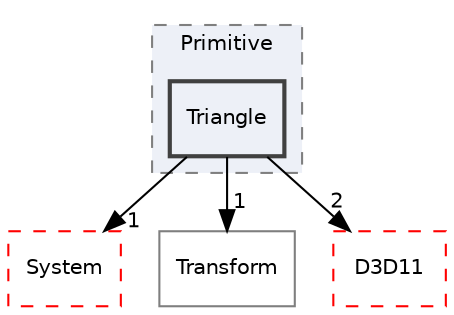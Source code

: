 digraph "C:/Users/shiih/Desktop/kiyosumi/DX11Template/Source/Game/Component/Primitive/Triangle"
{
 // LATEX_PDF_SIZE
  edge [fontname="Helvetica",fontsize="10",labelfontname="Helvetica",labelfontsize="10"];
  node [fontname="Helvetica",fontsize="10",shape=record];
  compound=true
  subgraph clusterdir_e6981510234aa89feebb692c109ba64f {
    graph [ bgcolor="#edf0f7", pencolor="grey50", style="filled,dashed,", label="Primitive", fontname="Helvetica", fontsize="10", URL="dir_e6981510234aa89feebb692c109ba64f.html"]
  dir_3b35ebac99580fdb7e6af8c09e7a83bd [shape=box, label="Triangle", style="filled,bold,", fillcolor="#edf0f7", color="grey25", URL="dir_3b35ebac99580fdb7e6af8c09e7a83bd.html"];
  }
  dir_86602465ad759445696399282595f21f [shape=box, label="System", style="dashed,", fillcolor="#edf0f7", color="red", URL="dir_86602465ad759445696399282595f21f.html"];
  dir_87d4fc19022d307d8a33035c79f1d71e [shape=box, label="Transform", style="", fillcolor="#edf0f7", color="grey50", URL="dir_87d4fc19022d307d8a33035c79f1d71e.html"];
  dir_d6f806a0f8acb4e9216b2e39be4b704c [shape=box, label="D3D11", style="dashed,", fillcolor="#edf0f7", color="red", URL="dir_d6f806a0f8acb4e9216b2e39be4b704c.html"];
  dir_3b35ebac99580fdb7e6af8c09e7a83bd->dir_86602465ad759445696399282595f21f [headlabel="1", labeldistance=1.5 headhref="dir_000028_000025.html"];
  dir_3b35ebac99580fdb7e6af8c09e7a83bd->dir_87d4fc19022d307d8a33035c79f1d71e [headlabel="1", labeldistance=1.5 headhref="dir_000028_000027.html"];
  dir_3b35ebac99580fdb7e6af8c09e7a83bd->dir_d6f806a0f8acb4e9216b2e39be4b704c [headlabel="2", labeldistance=1.5 headhref="dir_000028_000003.html"];
}
